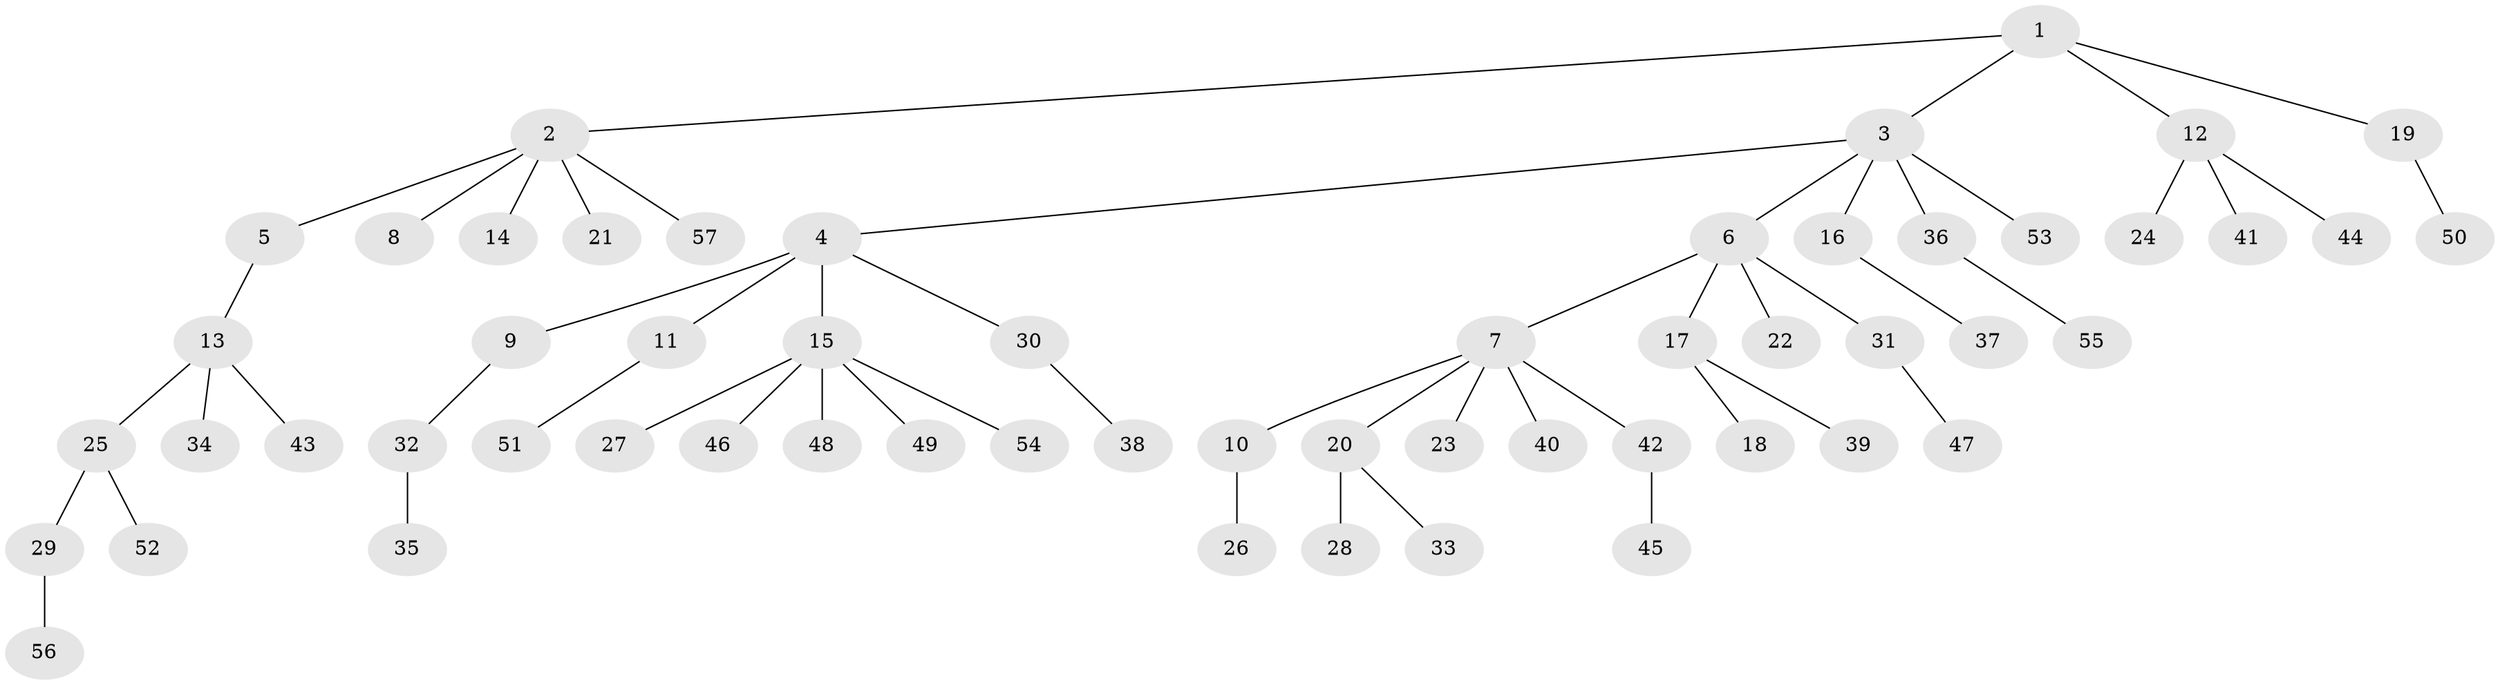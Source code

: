 // coarse degree distribution, {6: 0.02564102564102564, 3: 0.05128205128205128, 1: 0.7435897435897436, 2: 0.10256410256410256, 10: 0.02564102564102564, 5: 0.02564102564102564, 12: 0.02564102564102564}
// Generated by graph-tools (version 1.1) at 2025/57/03/04/25 21:57:07]
// undirected, 57 vertices, 56 edges
graph export_dot {
graph [start="1"]
  node [color=gray90,style=filled];
  1;
  2;
  3;
  4;
  5;
  6;
  7;
  8;
  9;
  10;
  11;
  12;
  13;
  14;
  15;
  16;
  17;
  18;
  19;
  20;
  21;
  22;
  23;
  24;
  25;
  26;
  27;
  28;
  29;
  30;
  31;
  32;
  33;
  34;
  35;
  36;
  37;
  38;
  39;
  40;
  41;
  42;
  43;
  44;
  45;
  46;
  47;
  48;
  49;
  50;
  51;
  52;
  53;
  54;
  55;
  56;
  57;
  1 -- 2;
  1 -- 3;
  1 -- 12;
  1 -- 19;
  2 -- 5;
  2 -- 8;
  2 -- 14;
  2 -- 21;
  2 -- 57;
  3 -- 4;
  3 -- 6;
  3 -- 16;
  3 -- 36;
  3 -- 53;
  4 -- 9;
  4 -- 11;
  4 -- 15;
  4 -- 30;
  5 -- 13;
  6 -- 7;
  6 -- 17;
  6 -- 22;
  6 -- 31;
  7 -- 10;
  7 -- 20;
  7 -- 23;
  7 -- 40;
  7 -- 42;
  9 -- 32;
  10 -- 26;
  11 -- 51;
  12 -- 24;
  12 -- 41;
  12 -- 44;
  13 -- 25;
  13 -- 34;
  13 -- 43;
  15 -- 27;
  15 -- 46;
  15 -- 48;
  15 -- 49;
  15 -- 54;
  16 -- 37;
  17 -- 18;
  17 -- 39;
  19 -- 50;
  20 -- 28;
  20 -- 33;
  25 -- 29;
  25 -- 52;
  29 -- 56;
  30 -- 38;
  31 -- 47;
  32 -- 35;
  36 -- 55;
  42 -- 45;
}
